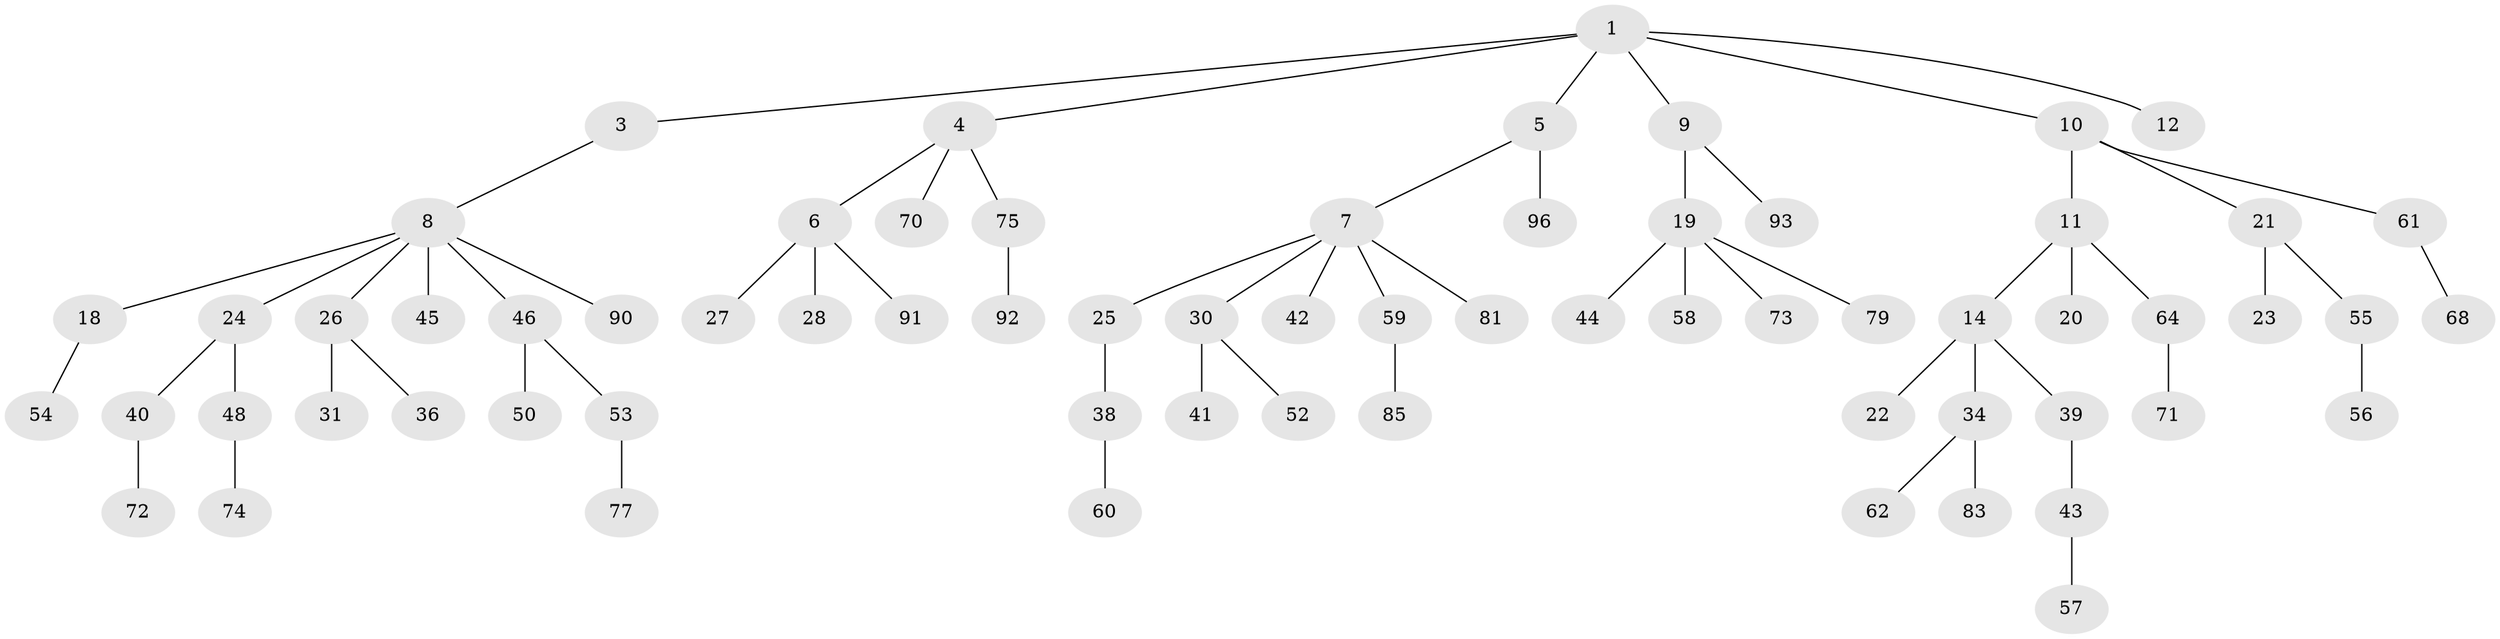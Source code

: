 // original degree distribution, {3: 0.125, 5: 0.041666666666666664, 2: 0.2916666666666667, 4: 0.07291666666666667, 6: 0.010416666666666666, 1: 0.4583333333333333}
// Generated by graph-tools (version 1.1) at 2025/19/03/04/25 18:19:25]
// undirected, 67 vertices, 66 edges
graph export_dot {
graph [start="1"]
  node [color=gray90,style=filled];
  1 [super="+2"];
  3;
  4 [super="+13"];
  5;
  6;
  7 [super="+17"];
  8 [super="+32+37+15"];
  9;
  10 [super="+16"];
  11 [super="+29+51"];
  12 [super="+95"];
  14;
  18 [super="+49"];
  19 [super="+66"];
  20 [super="+65"];
  21 [super="+33"];
  22;
  23;
  24;
  25;
  26;
  27 [super="+67"];
  28 [super="+63"];
  30 [super="+47"];
  31;
  34;
  36;
  38;
  39;
  40;
  41 [super="+80"];
  42;
  43;
  44;
  45;
  46;
  48;
  50;
  52 [super="+88"];
  53;
  54;
  55;
  56;
  57;
  58;
  59 [super="+69+86"];
  60;
  61;
  62;
  64;
  68;
  70 [super="+89"];
  71;
  72;
  73;
  74;
  75 [super="+78"];
  77;
  79 [super="+84"];
  81;
  83;
  85;
  90;
  91;
  92 [super="+94"];
  93;
  96;
  1 -- 3;
  1 -- 4;
  1 -- 5;
  1 -- 9;
  1 -- 10;
  1 -- 12;
  3 -- 8;
  4 -- 6;
  4 -- 70;
  4 -- 75;
  5 -- 7;
  5 -- 96;
  6 -- 27;
  6 -- 28;
  6 -- 91;
  7 -- 25;
  7 -- 42;
  7 -- 81;
  7 -- 59;
  7 -- 30;
  8 -- 18;
  8 -- 90;
  8 -- 45;
  8 -- 24;
  8 -- 26;
  8 -- 46;
  9 -- 19;
  9 -- 93;
  10 -- 11;
  10 -- 21;
  10 -- 61;
  11 -- 14;
  11 -- 20;
  11 -- 64;
  14 -- 22;
  14 -- 34;
  14 -- 39;
  18 -- 54;
  19 -- 44;
  19 -- 58;
  19 -- 73;
  19 -- 79;
  21 -- 23;
  21 -- 55;
  24 -- 40;
  24 -- 48;
  25 -- 38;
  26 -- 31;
  26 -- 36;
  30 -- 41;
  30 -- 52;
  34 -- 62;
  34 -- 83;
  38 -- 60;
  39 -- 43;
  40 -- 72;
  43 -- 57;
  46 -- 50;
  46 -- 53;
  48 -- 74;
  53 -- 77;
  55 -- 56;
  59 -- 85;
  61 -- 68;
  64 -- 71;
  75 -- 92;
}
